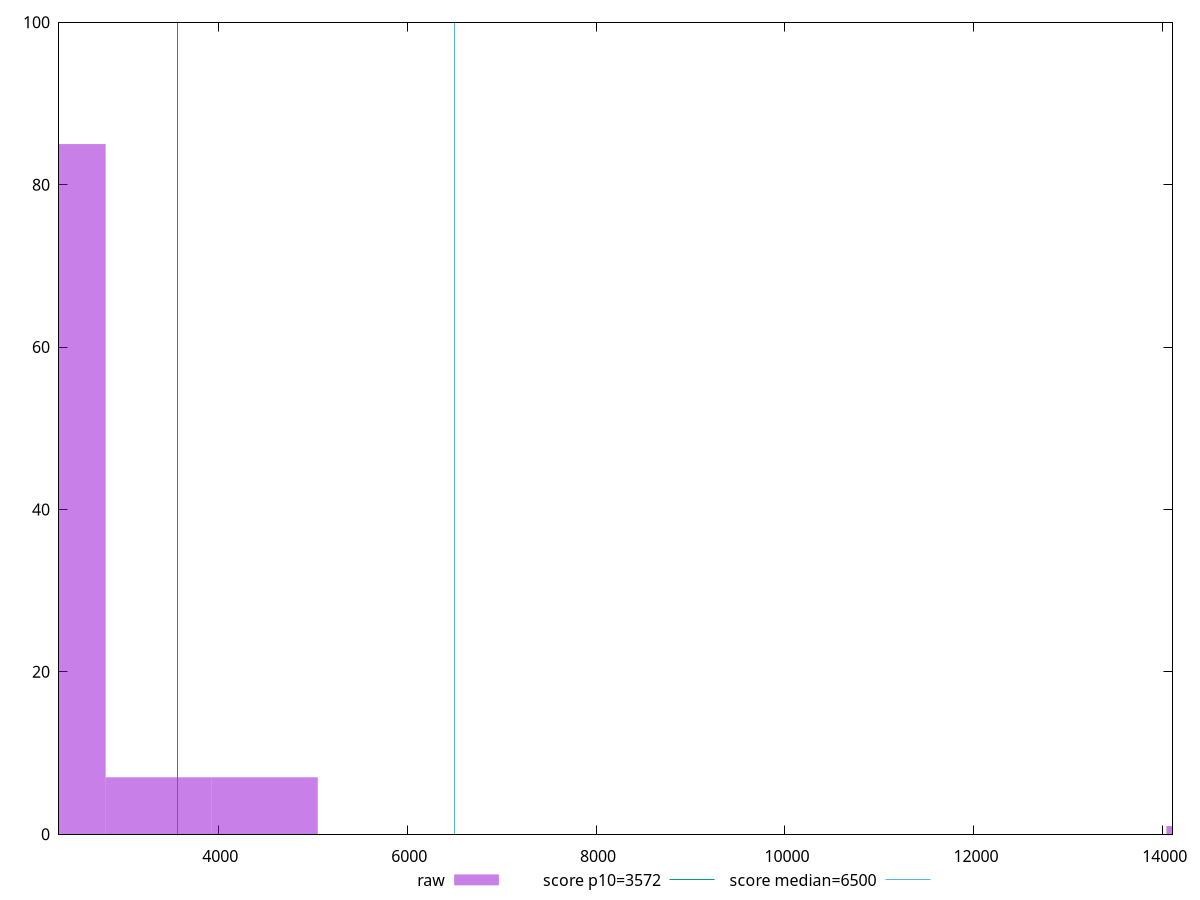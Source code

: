 reset

$raw <<EOF
3369.0459128311154 7
2246.030608554077 85
4492.061217108154 7
14599.1989556015 1
EOF

set key outside below
set boxwidth 1123.0153042770385
set xrange [2314.0284:14102.403]
set yrange [0:100]
set trange [0:100]
set style fill transparent solid 0.5 noborder

set parametric
set terminal svg size 640, 490 enhanced background rgb 'white'
set output "report_00017_2021-02-10T15-08-03.406Z/first-cpu-idle/samples/pages/raw/histogram.svg"

plot $raw title "raw" with boxes, \
     3572,t title "score p10=3572", \
     6500,t title "score median=6500"

reset
